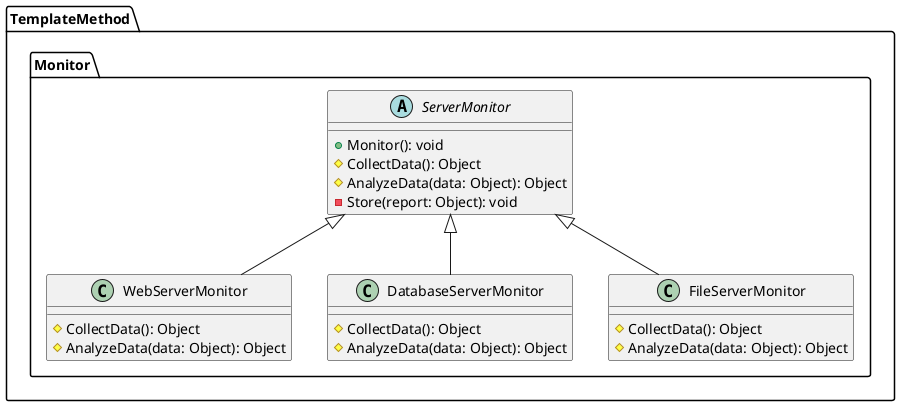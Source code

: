 @startuml class_diagram_template_method_monitor
namespace TemplateMethod.Monitor {
    abstract class ServerMonitor {
        + Monitor(): void
        # CollectData(): Object
        # AnalyzeData(data: Object): Object
        - Store(report: Object): void
    }

    class WebServerMonitor {
        # CollectData(): Object
        # AnalyzeData(data: Object): Object
    }

    class DatabaseServerMonitor {
        # CollectData(): Object
        # AnalyzeData(data: Object): Object
    }

    class FileServerMonitor {
        # CollectData(): Object
        # AnalyzeData(data: Object): Object
    }
}

TemplateMethod.Monitor.ServerMonitor <|-- TemplateMethod.Monitor.WebServerMonitor
TemplateMethod.Monitor.ServerMonitor <|-- TemplateMethod.Monitor.DatabaseServerMonitor
TemplateMethod.Monitor.ServerMonitor <|-- TemplateMethod.Monitor.FileServerMonitor
@enduml
